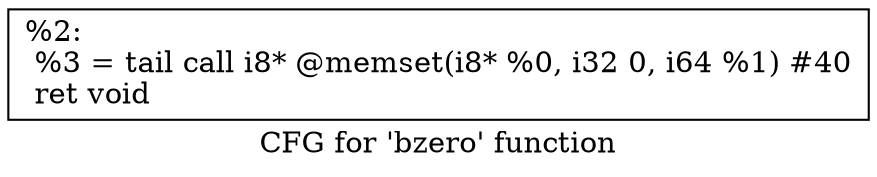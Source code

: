 digraph "CFG for 'bzero' function" {
	label="CFG for 'bzero' function";

	Node0x1a8dec0 [shape=record,label="{%2:\l  %3 = tail call i8* @memset(i8* %0, i32 0, i64 %1) #40\l  ret void\l}"];
}
